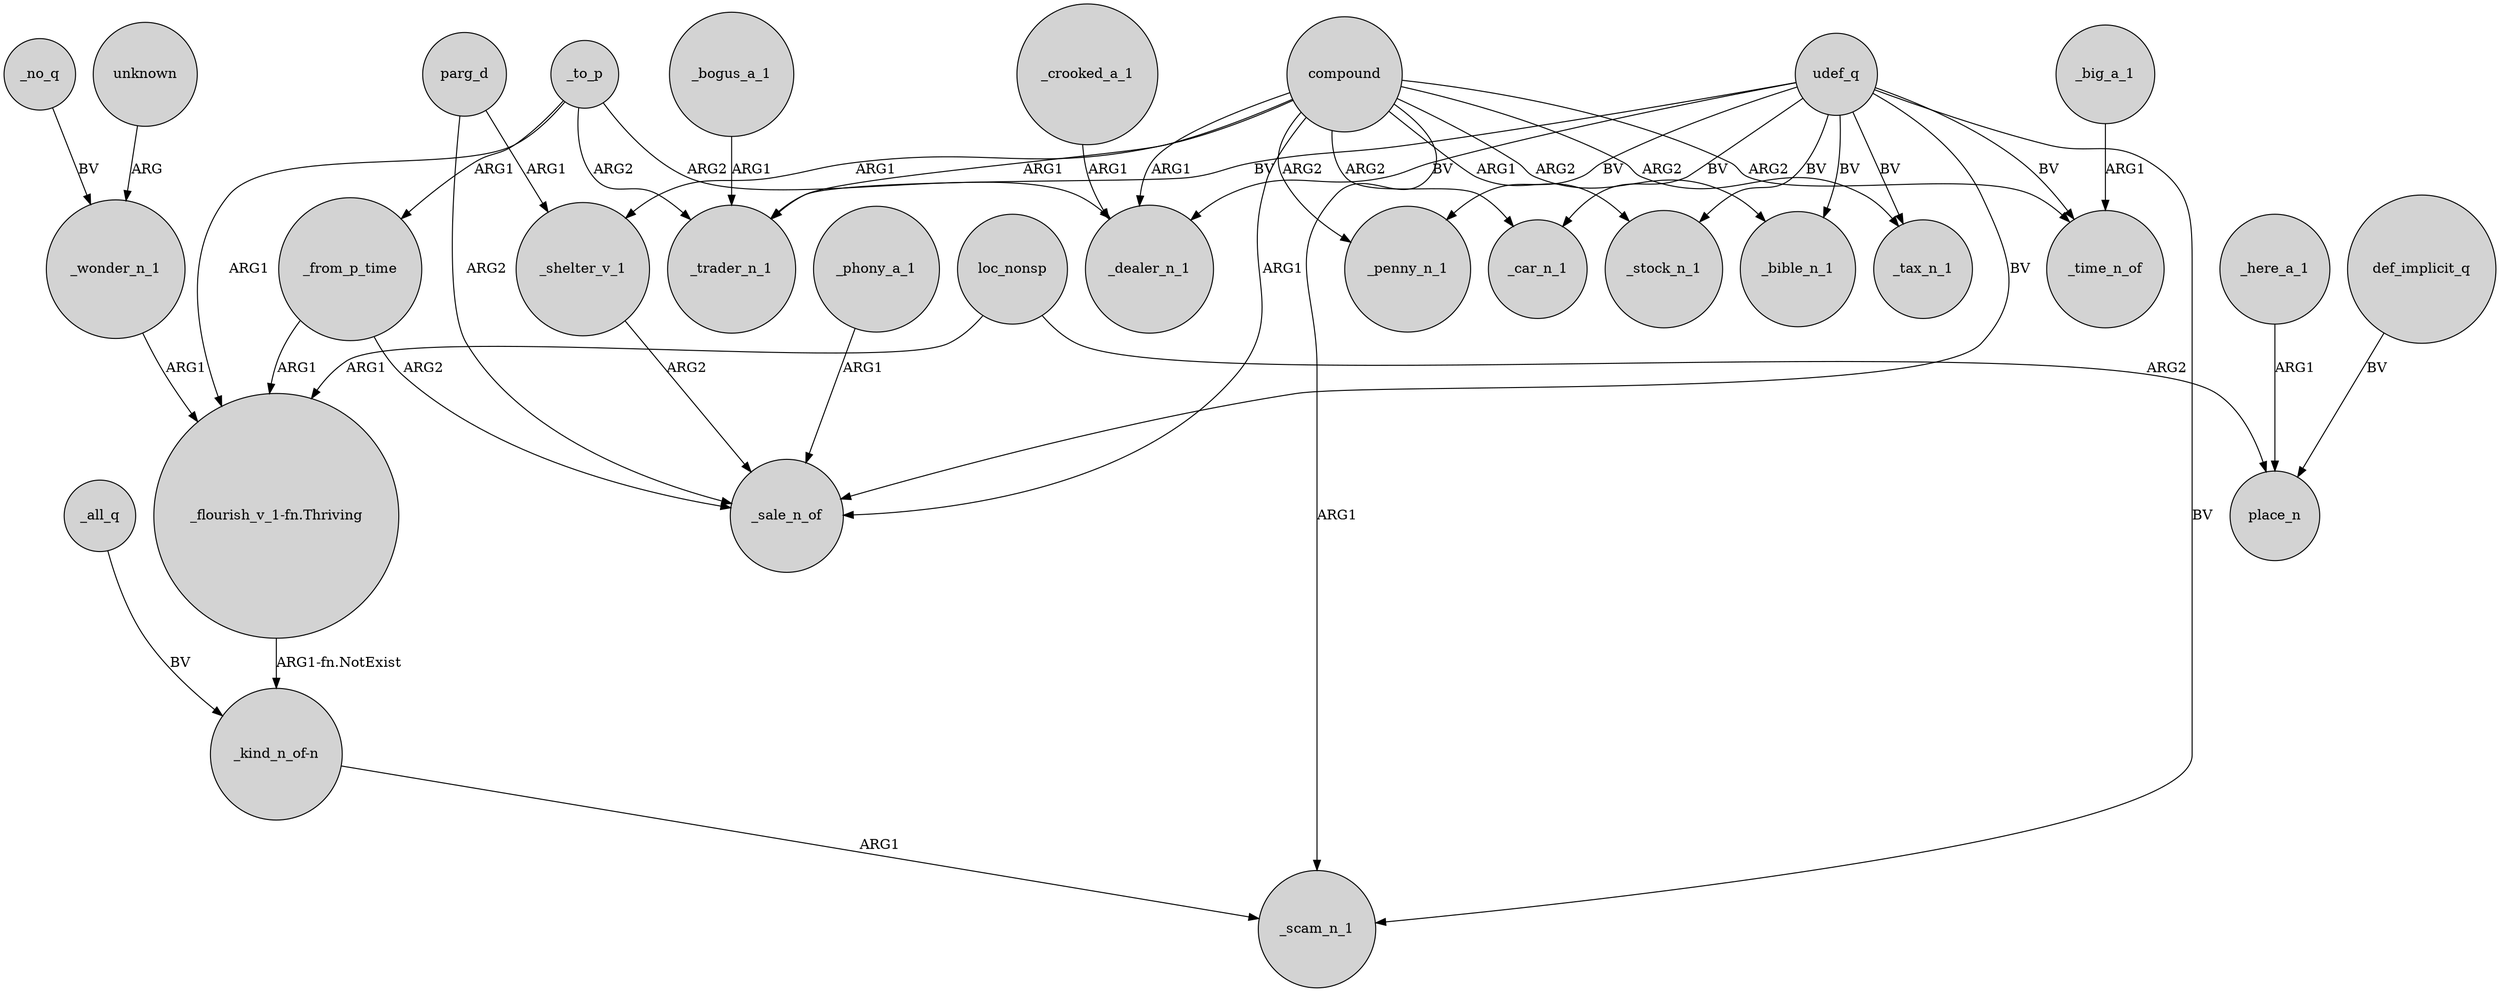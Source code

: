 digraph {
	node [shape=circle style=filled]
	_from_p_time -> "_flourish_v_1-fn.Thriving" [label=ARG1]
	udef_q -> _scam_n_1 [label=BV]
	_to_p -> _trader_n_1 [label=ARG2]
	_here_a_1 -> place_n [label=ARG1]
	_no_q -> _wonder_n_1 [label=BV]
	_shelter_v_1 -> _sale_n_of [label=ARG2]
	udef_q -> _trader_n_1 [label=BV]
	compound -> _scam_n_1 [label=ARG1]
	compound -> _penny_n_1 [label=ARG2]
	_wonder_n_1 -> "_flourish_v_1-fn.Thriving" [label=ARG1]
	compound -> _stock_n_1 [label=ARG1]
	_to_p -> _from_p_time [label=ARG1]
	def_implicit_q -> place_n [label=BV]
	compound -> _dealer_n_1 [label=ARG1]
	_all_q -> "_kind_n_of-n" [label=BV]
	udef_q -> _bible_n_1 [label=BV]
	compound -> _trader_n_1 [label=ARG1]
	"_kind_n_of-n" -> _scam_n_1 [label=ARG1]
	udef_q -> _tax_n_1 [label=BV]
	udef_q -> _stock_n_1 [label=BV]
	loc_nonsp -> "_flourish_v_1-fn.Thriving" [label=ARG1]
	_to_p -> "_flourish_v_1-fn.Thriving" [label=ARG1]
	parg_d -> _sale_n_of [label=ARG2]
	udef_q -> _time_n_of [label=BV]
	compound -> _bible_n_1 [label=ARG2]
	compound -> _time_n_of [label=ARG2]
	_big_a_1 -> _time_n_of [label=ARG1]
	_crooked_a_1 -> _dealer_n_1 [label=ARG1]
	unknown -> _wonder_n_1 [label=ARG]
	"_flourish_v_1-fn.Thriving" -> "_kind_n_of-n" [label="ARG1-fn.NotExist"]
	udef_q -> _sale_n_of [label=BV]
	parg_d -> _shelter_v_1 [label=ARG1]
	_from_p_time -> _sale_n_of [label=ARG2]
	loc_nonsp -> place_n [label=ARG2]
	udef_q -> _car_n_1 [label=BV]
	udef_q -> _penny_n_1 [label=BV]
	udef_q -> _dealer_n_1 [label=BV]
	_phony_a_1 -> _sale_n_of [label=ARG1]
	compound -> _tax_n_1 [label=ARG2]
	_to_p -> _dealer_n_1 [label=ARG2]
	compound -> _car_n_1 [label=ARG2]
	compound -> _sale_n_of [label=ARG1]
	_bogus_a_1 -> _trader_n_1 [label=ARG1]
	compound -> _shelter_v_1 [label=ARG1]
}
